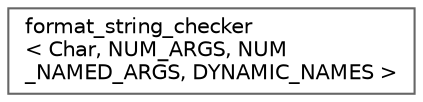 digraph "类继承关系图"
{
 // LATEX_PDF_SIZE
  bgcolor="transparent";
  edge [fontname=Helvetica,fontsize=10,labelfontname=Helvetica,labelfontsize=10];
  node [fontname=Helvetica,fontsize=10,shape=box,height=0.2,width=0.4];
  rankdir="LR";
  Node0 [id="Node000000",label="format_string_checker\l\< Char, NUM_ARGS, NUM\l_NAMED_ARGS, DYNAMIC_NAMES \>",height=0.2,width=0.4,color="grey40", fillcolor="white", style="filled",URL="$classdetail_1_1format__string__checker.html",tooltip=" "];
}
